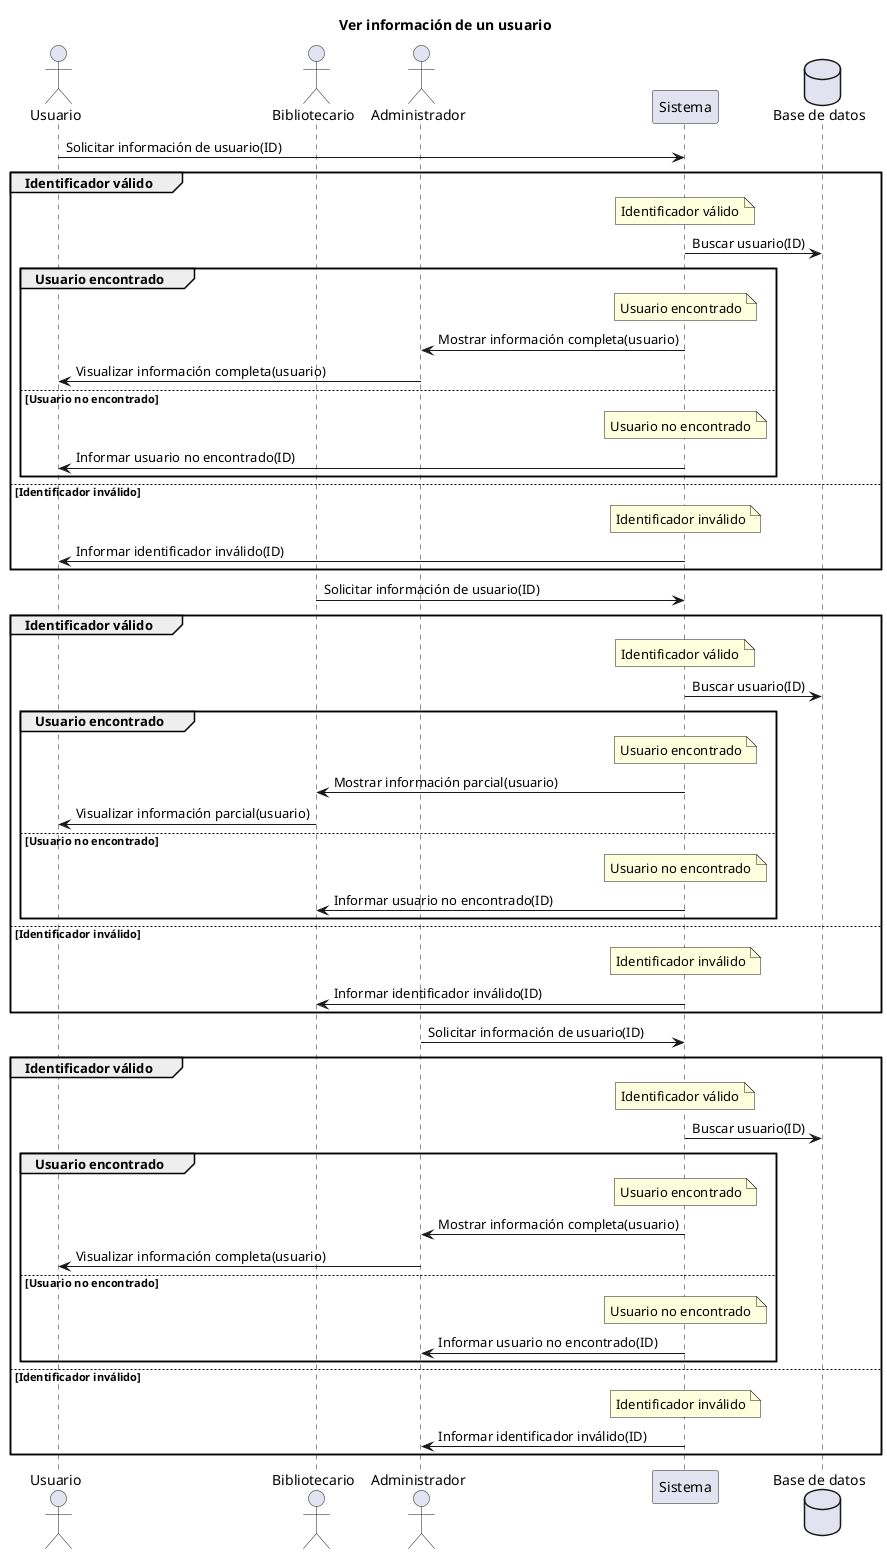 @startuml
title Ver información de un usuario

actor "Usuario" as Lector
actor Bibliotecario
actor Administrador
participant Sistema
database "Base de datos"

Lector->Sistema: Solicitar información de usuario(ID)
group Identificador válido
    note over Sistema: Identificador válido
    Sistema->"Base de datos": Buscar usuario(ID)
    group Usuario encontrado
        note over Sistema: Usuario encontrado
        Sistema->Administrador: Mostrar información completa(usuario)
        Administrador->Lector: Visualizar información completa(usuario)
    else Usuario no encontrado
        note over Sistema: Usuario no encontrado
        Sistema->Lector: Informar usuario no encontrado(ID)
    end
else Identificador inválido
    note over Sistema: Identificador inválido
    Sistema->Lector: Informar identificador inválido(ID)
end

Bibliotecario->Sistema: Solicitar información de usuario(ID)
group Identificador válido
    note over Sistema: Identificador válido
    Sistema->"Base de datos": Buscar usuario(ID)
    group Usuario encontrado
        note over Sistema: Usuario encontrado
        Sistema->Bibliotecario: Mostrar información parcial(usuario)
        Bibliotecario->Lector: Visualizar información parcial(usuario)
    else Usuario no encontrado
        note over Sistema: Usuario no encontrado
        Sistema->Bibliotecario: Informar usuario no encontrado(ID)
    end
else Identificador inválido
    note over Sistema: Identificador inválido
    Sistema->Bibliotecario: Informar identificador inválido(ID)
end

Administrador->Sistema: Solicitar información de usuario(ID)
group Identificador válido
    note over Sistema: Identificador válido
    Sistema->"Base de datos": Buscar usuario(ID)
    group Usuario encontrado
        note over Sistema: Usuario encontrado
        Sistema->Administrador: Mostrar información completa(usuario)
        Administrador->Lector: Visualizar información completa(usuario)
    else Usuario no encontrado
        note over Sistema: Usuario no encontrado
        Sistema->Administrador: Informar usuario no encontrado(ID)
    end
else Identificador inválido
    note over Sistema: Identificador inválido
    Sistema->Administrador: Informar identificador inválido(ID)
end
@enduml